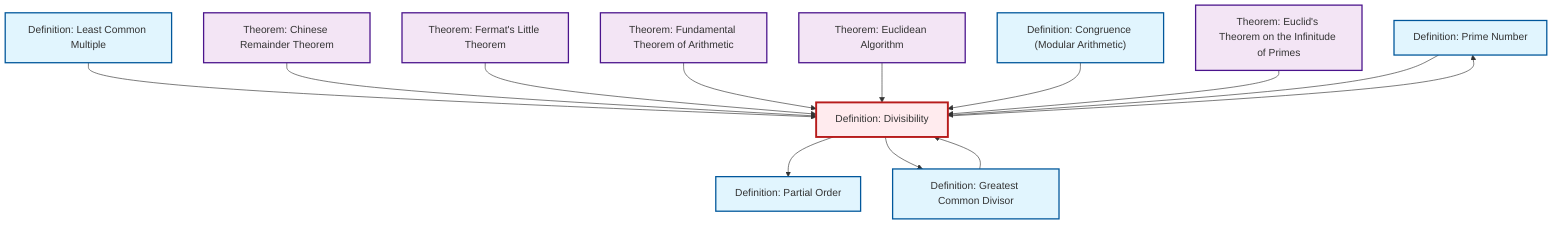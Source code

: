 graph TD
    classDef definition fill:#e1f5fe,stroke:#01579b,stroke-width:2px
    classDef theorem fill:#f3e5f5,stroke:#4a148c,stroke-width:2px
    classDef axiom fill:#fff3e0,stroke:#e65100,stroke-width:2px
    classDef example fill:#e8f5e9,stroke:#1b5e20,stroke-width:2px
    classDef current fill:#ffebee,stroke:#b71c1c,stroke-width:3px
    def-prime["Definition: Prime Number"]:::definition
    thm-euclidean-algorithm["Theorem: Euclidean Algorithm"]:::theorem
    thm-euclid-infinitude-primes["Theorem: Euclid's Theorem on the Infinitude of Primes"]:::theorem
    thm-fundamental-arithmetic["Theorem: Fundamental Theorem of Arithmetic"]:::theorem
    def-lcm["Definition: Least Common Multiple"]:::definition
    def-partial-order["Definition: Partial Order"]:::definition
    def-congruence["Definition: Congruence (Modular Arithmetic)"]:::definition
    def-divisibility["Definition: Divisibility"]:::definition
    thm-fermat-little["Theorem: Fermat's Little Theorem"]:::theorem
    thm-chinese-remainder["Theorem: Chinese Remainder Theorem"]:::theorem
    def-gcd["Definition: Greatest Common Divisor"]:::definition
    def-lcm --> def-divisibility
    thm-chinese-remainder --> def-divisibility
    thm-fermat-little --> def-divisibility
    def-gcd --> def-divisibility
    def-divisibility --> def-prime
    def-divisibility --> def-partial-order
    thm-fundamental-arithmetic --> def-divisibility
    thm-euclidean-algorithm --> def-divisibility
    def-divisibility --> def-gcd
    def-congruence --> def-divisibility
    thm-euclid-infinitude-primes --> def-divisibility
    def-prime --> def-divisibility
    class def-divisibility current